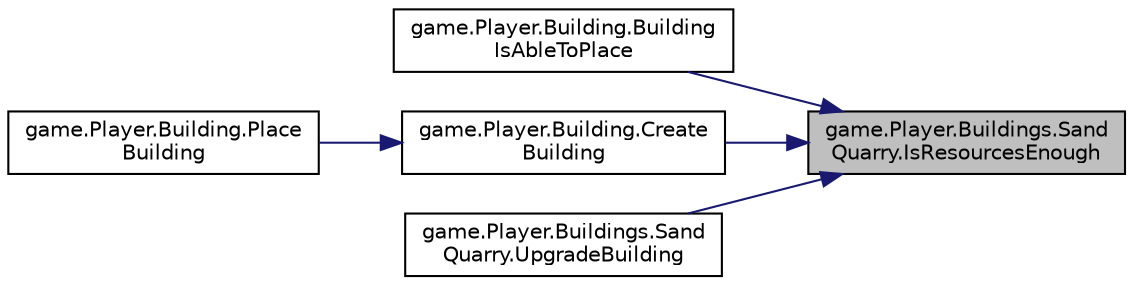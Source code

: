 digraph "game.Player.Buildings.SandQuarry.IsResourcesEnough"
{
 // LATEX_PDF_SIZE
  edge [fontname="Helvetica",fontsize="10",labelfontname="Helvetica",labelfontsize="10"];
  node [fontname="Helvetica",fontsize="10",shape=record];
  rankdir="RL";
  Node1 [label="game.Player.Buildings.Sand\lQuarry.IsResourcesEnough",height=0.2,width=0.4,color="black", fillcolor="grey75", style="filled", fontcolor="black",tooltip="Проверка, хватает ли ресурсов для постройки."];
  Node1 -> Node2 [dir="back",color="midnightblue",fontsize="10",style="solid",fontname="Helvetica"];
  Node2 [label="game.Player.Building.Building\lIsAbleToPlace",height=0.2,width=0.4,color="black", fillcolor="white", style="filled",URL="$a00116.html#abe6f874c0d6db9c96d10ffa751970e83",tooltip="Проверяет, соблюдены ли условия для размещения обьекта класса Building на игровой карте param mouseCo..."];
  Node1 -> Node3 [dir="back",color="midnightblue",fontsize="10",style="solid",fontname="Helvetica"];
  Node3 [label="game.Player.Building.Create\lBuilding",height=0.2,width=0.4,color="black", fillcolor="white", style="filled",URL="$a00116.html#a628d8c6d11231b2f9d0839d781605b15",tooltip="Создаёт экземпляр одного из классов: Factory, Pump, Drill, Gamegoal, Warehouse, SandQuarry,..."];
  Node3 -> Node4 [dir="back",color="midnightblue",fontsize="10",style="solid",fontname="Helvetica"];
  Node4 [label="game.Player.Building.Place\lBuilding",height=0.2,width=0.4,color="black", fillcolor="white", style="filled",URL="$a00116.html#ac7ab27e3ad701936e85fd6964ac23d04",tooltip="Размещает здание на игровой карте param mouseCoordinates - Координаты указателя мыши param pressedBut..."];
  Node1 -> Node5 [dir="back",color="midnightblue",fontsize="10",style="solid",fontname="Helvetica"];
  Node5 [label="game.Player.Buildings.Sand\lQuarry.UpgradeBuilding",height=0.2,width=0.4,color="black", fillcolor="white", style="filled",URL="$a00136.html#aad51103bba68eae47653b34922c138e2",tooltip="Метод для проверки возможности улучшения здания. Если уровень максимальный или ресурсов не хватает,..."];
}
